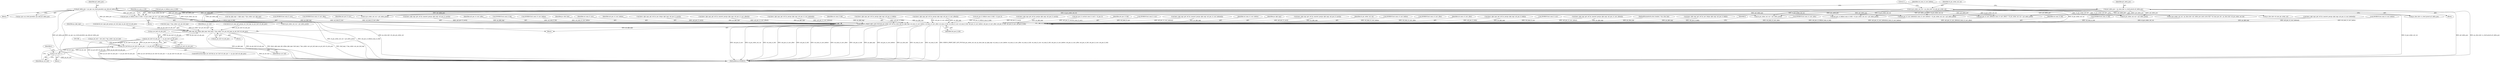 digraph "0_Android_913d9e8d93d6b81bb8eac3fc2c1426651f5b259d_0@integer" {
"1000299" [label="(Call,ai4_poc_st_foll[u4_num_st_foll] = i4_pic_order_cnt_val + pi2_delta_poc[i])"];
"1000177" [label="(Call,i4_pic_order_cnt_val = ps_slice_hdr->i4_abs_pic_order_cnt)"];
"1000258" [label="(Call,pi2_delta_poc = ps_slice_hdr->s_stref_picset.ai2_delta_poc)"];
"1000221" [label="(Call,pi2_delta_poc = ps_sps->as_stref_picset[st_rps_idx].ai2_delta_poc)"];
"1001190" [label="(Call,DEBUG_PRINT_REF_LIST_POCS(i4_pic_order_cnt_val, ps_slice_hdr, ps_dpb_mgr, u4_num_st_curr_before, u4_num_st_curr_after, u4_num_st_foll, u4_num_lt_curr, u4_num_lt_foll, ai4_poc_st_curr_before, ai4_poc_st_curr_after, ai4_poc_st_foll, ai4_poc_lt_curr, ai4_poc_lt_foll))"];
"1001246" [label="(Call,ihevc_dpb_mgr_del_ref(ps_dpb_mgr, (buf_mgr_t *)ps_codec->pv_pic_buf_mgr, ps_pic_buf->i4_abs_poc))"];
"1001276" [label="(Call,ps_mv_buf->i4_abs_poc == ps_pic_buf->i4_abs_poc)"];
"1001274" [label="(Call,ps_mv_buf && ps_mv_buf->i4_abs_poc == ps_pic_buf->i4_abs_poc)"];
"1001293" [label="(Call,ps_mv_buf++)"];
"1000573" [label="(Call,ihevc_dpb_mgr_get_ref_by_poc_lsb(ps_dpb_mgr, ai4_poc_lt_foll[i]))"];
"1001206" [label="(Identifier,i)"];
"1001294" [label="(Identifier,ps_mv_buf)"];
"1001274" [label="(Call,ps_mv_buf && ps_mv_buf->i4_abs_poc == ps_pic_buf->i4_abs_poc)"];
"1000259" [label="(Identifier,pi2_delta_poc)"];
"1000993" [label="(Call,(WORD32)u4_num_st_curr_after)"];
"1001196" [label="(Identifier,u4_num_st_foll)"];
"1000687" [label="(Call,(WORD32)u4_num_st_foll)"];
"1000334" [label="(Call,i4_pic_order_cnt_val + pi2_delta_poc[i])"];
"1000177" [label="(Call,i4_pic_order_cnt_val = ps_slice_hdr->i4_abs_pic_order_cnt)"];
"1001246" [label="(Call,ihevc_dpb_mgr_del_ref(ps_dpb_mgr, (buf_mgr_t *)ps_codec->pv_pic_buf_mgr, ps_pic_buf->i4_abs_poc))"];
"1000290" [label="(Call,i4_pic_order_cnt_val + pi2_delta_poc[i])"];
"1001058" [label="(Call,ihevc_dpb_mgr_get_ref_by_nearest_poc(ps_dpb_mgr, ai4_poc_st_curr_before[i]))"];
"1001247" [label="(Identifier,ps_dpb_mgr)"];
"1000392" [label="(Call,i4_pic_order_cnt_val - ps_slice_hdr->ai1_delta_poc_msb_cycle_lt[i] * u4_max_poc_lsb - ps_slice_hdr->i4_pic_order_cnt_lsb)"];
"1000621" [label="(Call,(WORD32)u4_num_st_curr_before)"];
"1000124" [label="(Call,*ps_dpb_mgr = (dpb_mgr_t *)ps_codec->pv_dpb_mgr)"];
"1000842" [label="(Call,(WORD32)u4_num_lt_curr)"];
"1001275" [label="(Identifier,ps_mv_buf)"];
"1000800" [label="(Call,(WORD32)u4_num_st_curr_after)"];
"1000300" [label="(Call,ai4_poc_st_foll[u4_num_st_foll])"];
"1001202" [label="(Identifier,ai4_poc_lt_curr)"];
"1000865" [label="(Call,ihevc_dpb_mgr_get_ref_by_nearest_poc(ps_dpb_mgr, ai4_poc_lt_curr[i]))"];
"1001200" [label="(Identifier,ai4_poc_st_curr_after)"];
"1000941" [label="(Call,ihevcd_mv_mgr_get_poc(ps_mv_buf_mgr, ps_pic_buf->i4_abs_poc))"];
"1000558" [label="(Call,(WORD32)u4_num_lt_foll)"];
"1000758" [label="(Call,(WORD32)u4_num_st_curr_before)"];
"1001192" [label="(Identifier,ps_slice_hdr)"];
"1001197" [label="(Identifier,u4_num_lt_curr)"];
"1001199" [label="(Identifier,ai4_poc_st_curr_before)"];
"1000510" [label="(Call,ihevc_dpb_mgr_get_ref_by_poc_lsb(ps_dpb_mgr, ai4_poc_lt_curr[i]))"];
"1000823" [label="(Call,ihevc_dpb_mgr_get_ref_by_nearest_poc(ps_dpb_mgr, ai4_poc_st_curr_after[i]))"];
"1000299" [label="(Call,ai4_poc_st_foll[u4_num_st_foll] = i4_pic_order_cnt_val + pi2_delta_poc[i])"];
"1001280" [label="(Call,ps_pic_buf->i4_abs_poc)"];
"1000629" [label="(Call,ihevc_dpb_mgr_get_ref_by_poc(ps_dpb_mgr, ai4_poc_st_curr_before[i]))"];
"1000222" [label="(Identifier,pi2_delta_poc)"];
"1001203" [label="(Identifier,ai4_poc_lt_foll)"];
"1000221" [label="(Call,pi2_delta_poc = ps_sps->as_stref_picset[st_rps_idx].ai2_delta_poc)"];
"1001272" [label="(Block,)"];
"1001198" [label="(Identifier,u4_num_lt_foll)"];
"1000695" [label="(Call,ihevc_dpb_mgr_get_ref_by_poc(ps_dpb_mgr, ai4_poc_st_foll[i]))"];
"1000662" [label="(Call,ihevc_dpb_mgr_get_ref_by_poc(ps_dpb_mgr, ai4_poc_st_curr_after[i]))"];
"1000430" [label="(Call,ai4_poc_lt_foll[u4_num_lt_foll] = i4_poc_lt)"];
"1000188" [label="(Block,)"];
"1001248" [label="(Call,(buf_mgr_t *)ps_codec->pv_pic_buf_mgr)"];
"1000533" [label="(Call,ihevc_dpb_mgr_get_ref_by_poc(ps_dpb_mgr, ai4_poc_lt_curr[i]))"];
"1000330" [label="(Call,ai4_poc_st_curr_after[u4_num_st_curr_after] = i4_pic_order_cnt_val + pi2_delta_poc[i])"];
"1001253" [label="(Call,ps_pic_buf->i4_abs_poc)"];
"1000298" [label="(Block,)"];
"1001256" [label="(Call,ps_mv_buf = (mv_buf_t *)ps_codec->ps_mv_buf)"];
"1001234" [label="(Block,)"];
"1001277" [label="(Call,ps_mv_buf->i4_abs_poc)"];
"1001190" [label="(Call,DEBUG_PRINT_REF_LIST_POCS(i4_pic_order_cnt_val, ps_slice_hdr, ps_dpb_mgr, u4_num_st_curr_before, u4_num_st_curr_after, u4_num_st_foll, u4_num_lt_curr, u4_num_lt_foll, ai4_poc_st_curr_before, ai4_poc_st_curr_after, ai4_poc_st_foll, ai4_poc_lt_curr, ai4_poc_lt_foll))"];
"1000412" [label="(Call,ai4_poc_lt_curr[u4_num_lt_curr] = i4_poc_lt)"];
"1001201" [label="(Identifier,ai4_poc_st_foll)"];
"1000231" [label="(Block,)"];
"1000343" [label="(Call,ai4_poc_st_foll[u4_num_st_foll] = i4_pic_order_cnt_val + pi2_delta_poc[i])"];
"1000286" [label="(Call,ai4_poc_st_curr_before[u4_num_st_curr_before] = i4_pic_order_cnt_val + pi2_delta_poc[i])"];
"1000495" [label="(Call,(WORD32)u4_num_lt_curr)"];
"1000347" [label="(Call,i4_pic_order_cnt_val + pi2_delta_poc[i])"];
"1000781" [label="(Call,ihevc_dpb_mgr_get_ref_by_nearest_poc(ps_dpb_mgr, ai4_poc_st_curr_before[i]))"];
"1001194" [label="(Identifier,u4_num_st_curr_before)"];
"1001257" [label="(Identifier,ps_mv_buf)"];
"1000260" [label="(Call,ps_slice_hdr->s_stref_picset.ai2_delta_poc)"];
"1000309" [label="(Identifier,u4_num_st_foll)"];
"1001193" [label="(Identifier,ps_dpb_mgr)"];
"1001100" [label="(Call,ihevc_dpb_mgr_get_ref_by_nearest_poc(ps_dpb_mgr, ai4_poc_lt_curr[i]))"];
"1000112" [label="(Block,)"];
"1001276" [label="(Call,ps_mv_buf->i4_abs_poc == ps_pic_buf->i4_abs_poc)"];
"1001271" [label="(Identifier,i)"];
"1000179" [label="(Call,ps_slice_hdr->i4_abs_pic_order_cnt)"];
"1001191" [label="(Identifier,i4_pic_order_cnt_val)"];
"1001293" [label="(Call,ps_mv_buf++)"];
"1001035" [label="(Call,(WORD32)u4_num_st_curr_before)"];
"1000654" [label="(Call,(WORD32)u4_num_st_curr_after)"];
"1000178" [label="(Identifier,i4_pic_order_cnt_val)"];
"1001195" [label="(Identifier,u4_num_st_curr_after)"];
"1001273" [label="(ControlStructure,if(ps_mv_buf && ps_mv_buf->i4_abs_poc == ps_pic_buf->i4_abs_poc))"];
"1000596" [label="(Call,ihevc_dpb_mgr_get_ref_by_poc(ps_dpb_mgr, ai4_poc_lt_foll[i]))"];
"1001077" [label="(Call,(WORD32)u4_num_lt_curr)"];
"1000258" [label="(Call,pi2_delta_poc = ps_slice_hdr->s_stref_picset.ai2_delta_poc)"];
"1001016" [label="(Call,ihevc_dpb_mgr_get_ref_by_nearest_poc(ps_dpb_mgr, ai4_poc_st_curr_after[i]))"];
"1000303" [label="(Call,i4_pic_order_cnt_val + pi2_delta_poc[i])"];
"1000266" [label="(Identifier,u4_num_st_curr_before)"];
"1000184" [label="(Literal,1)"];
"1001297" [label="(MethodReturn,WORD32)"];
"1000223" [label="(Call,ps_sps->as_stref_picset[st_rps_idx].ai2_delta_poc)"];
"1001176" [label="(Call,ihevcd_mv_mgr_get_poc(ps_mv_buf_mgr, ps_pic_buf->i4_abs_poc))"];
"1000111" [label="(MethodParameterIn,slice_header_t *ps_slice_hdr)"];
"1000299" -> "1000298"  [label="AST: "];
"1000299" -> "1000303"  [label="CFG: "];
"1000300" -> "1000299"  [label="AST: "];
"1000303" -> "1000299"  [label="AST: "];
"1000309" -> "1000299"  [label="CFG: "];
"1000299" -> "1001297"  [label="DDG: i4_pic_order_cnt_val + pi2_delta_poc[i]"];
"1000299" -> "1001297"  [label="DDG: ai4_poc_st_foll[u4_num_st_foll]"];
"1000177" -> "1000299"  [label="DDG: i4_pic_order_cnt_val"];
"1000258" -> "1000299"  [label="DDG: pi2_delta_poc"];
"1000221" -> "1000299"  [label="DDG: pi2_delta_poc"];
"1000299" -> "1001190"  [label="DDG: ai4_poc_st_foll[u4_num_st_foll]"];
"1000177" -> "1000112"  [label="AST: "];
"1000177" -> "1000179"  [label="CFG: "];
"1000178" -> "1000177"  [label="AST: "];
"1000179" -> "1000177"  [label="AST: "];
"1000184" -> "1000177"  [label="CFG: "];
"1000177" -> "1001297"  [label="DDG: i4_pic_order_cnt_val"];
"1000177" -> "1001297"  [label="DDG: ps_slice_hdr->i4_abs_pic_order_cnt"];
"1000177" -> "1000286"  [label="DDG: i4_pic_order_cnt_val"];
"1000177" -> "1000290"  [label="DDG: i4_pic_order_cnt_val"];
"1000177" -> "1000303"  [label="DDG: i4_pic_order_cnt_val"];
"1000177" -> "1000330"  [label="DDG: i4_pic_order_cnt_val"];
"1000177" -> "1000334"  [label="DDG: i4_pic_order_cnt_val"];
"1000177" -> "1000343"  [label="DDG: i4_pic_order_cnt_val"];
"1000177" -> "1000347"  [label="DDG: i4_pic_order_cnt_val"];
"1000177" -> "1000392"  [label="DDG: i4_pic_order_cnt_val"];
"1000177" -> "1001190"  [label="DDG: i4_pic_order_cnt_val"];
"1000258" -> "1000231"  [label="AST: "];
"1000258" -> "1000260"  [label="CFG: "];
"1000259" -> "1000258"  [label="AST: "];
"1000260" -> "1000258"  [label="AST: "];
"1000266" -> "1000258"  [label="CFG: "];
"1000258" -> "1001297"  [label="DDG: pi2_delta_poc"];
"1000258" -> "1001297"  [label="DDG: ps_slice_hdr->s_stref_picset.ai2_delta_poc"];
"1000258" -> "1000286"  [label="DDG: pi2_delta_poc"];
"1000258" -> "1000290"  [label="DDG: pi2_delta_poc"];
"1000258" -> "1000303"  [label="DDG: pi2_delta_poc"];
"1000258" -> "1000330"  [label="DDG: pi2_delta_poc"];
"1000258" -> "1000334"  [label="DDG: pi2_delta_poc"];
"1000258" -> "1000343"  [label="DDG: pi2_delta_poc"];
"1000258" -> "1000347"  [label="DDG: pi2_delta_poc"];
"1000221" -> "1000188"  [label="AST: "];
"1000221" -> "1000223"  [label="CFG: "];
"1000222" -> "1000221"  [label="AST: "];
"1000223" -> "1000221"  [label="AST: "];
"1000266" -> "1000221"  [label="CFG: "];
"1000221" -> "1001297"  [label="DDG: ps_sps->as_stref_picset[st_rps_idx].ai2_delta_poc"];
"1000221" -> "1001297"  [label="DDG: pi2_delta_poc"];
"1000221" -> "1000286"  [label="DDG: pi2_delta_poc"];
"1000221" -> "1000290"  [label="DDG: pi2_delta_poc"];
"1000221" -> "1000303"  [label="DDG: pi2_delta_poc"];
"1000221" -> "1000330"  [label="DDG: pi2_delta_poc"];
"1000221" -> "1000334"  [label="DDG: pi2_delta_poc"];
"1000221" -> "1000343"  [label="DDG: pi2_delta_poc"];
"1000221" -> "1000347"  [label="DDG: pi2_delta_poc"];
"1001190" -> "1000112"  [label="AST: "];
"1001190" -> "1001203"  [label="CFG: "];
"1001191" -> "1001190"  [label="AST: "];
"1001192" -> "1001190"  [label="AST: "];
"1001193" -> "1001190"  [label="AST: "];
"1001194" -> "1001190"  [label="AST: "];
"1001195" -> "1001190"  [label="AST: "];
"1001196" -> "1001190"  [label="AST: "];
"1001197" -> "1001190"  [label="AST: "];
"1001198" -> "1001190"  [label="AST: "];
"1001199" -> "1001190"  [label="AST: "];
"1001200" -> "1001190"  [label="AST: "];
"1001201" -> "1001190"  [label="AST: "];
"1001202" -> "1001190"  [label="AST: "];
"1001203" -> "1001190"  [label="AST: "];
"1001206" -> "1001190"  [label="CFG: "];
"1001190" -> "1001297"  [label="DDG: ai4_poc_st_curr_before"];
"1001190" -> "1001297"  [label="DDG: ps_slice_hdr"];
"1001190" -> "1001297"  [label="DDG: u4_num_lt_curr"];
"1001190" -> "1001297"  [label="DDG: u4_num_lt_foll"];
"1001190" -> "1001297"  [label="DDG: DEBUG_PRINT_REF_LIST_POCS(i4_pic_order_cnt_val, ps_slice_hdr, ps_dpb_mgr, u4_num_st_curr_before, u4_num_st_curr_after, u4_num_st_foll, u4_num_lt_curr, u4_num_lt_foll, ai4_poc_st_curr_before, ai4_poc_st_curr_after, ai4_poc_st_foll, ai4_poc_lt_curr, ai4_poc_lt_foll)"];
"1001190" -> "1001297"  [label="DDG: ai4_poc_lt_curr"];
"1001190" -> "1001297"  [label="DDG: i4_pic_order_cnt_val"];
"1001190" -> "1001297"  [label="DDG: u4_num_st_foll"];
"1001190" -> "1001297"  [label="DDG: ai4_poc_st_curr_after"];
"1001190" -> "1001297"  [label="DDG: ai4_poc_lt_foll"];
"1001190" -> "1001297"  [label="DDG: u4_num_st_curr_before"];
"1001190" -> "1001297"  [label="DDG: u4_num_st_curr_after"];
"1001190" -> "1001297"  [label="DDG: ai4_poc_st_foll"];
"1001190" -> "1001297"  [label="DDG: ps_dpb_mgr"];
"1000392" -> "1001190"  [label="DDG: i4_pic_order_cnt_val"];
"1000111" -> "1001190"  [label="DDG: ps_slice_hdr"];
"1000629" -> "1001190"  [label="DDG: ps_dpb_mgr"];
"1000629" -> "1001190"  [label="DDG: ai4_poc_st_curr_before[i]"];
"1000865" -> "1001190"  [label="DDG: ps_dpb_mgr"];
"1000865" -> "1001190"  [label="DDG: ai4_poc_lt_curr[i]"];
"1000695" -> "1001190"  [label="DDG: ps_dpb_mgr"];
"1000695" -> "1001190"  [label="DDG: ai4_poc_st_foll[i]"];
"1000596" -> "1001190"  [label="DDG: ps_dpb_mgr"];
"1000596" -> "1001190"  [label="DDG: ai4_poc_lt_foll[i]"];
"1000823" -> "1001190"  [label="DDG: ps_dpb_mgr"];
"1000823" -> "1001190"  [label="DDG: ai4_poc_st_curr_after[i]"];
"1000510" -> "1001190"  [label="DDG: ps_dpb_mgr"];
"1000510" -> "1001190"  [label="DDG: ai4_poc_lt_curr[i]"];
"1000781" -> "1001190"  [label="DDG: ps_dpb_mgr"];
"1000781" -> "1001190"  [label="DDG: ai4_poc_st_curr_before[i]"];
"1000573" -> "1001190"  [label="DDG: ps_dpb_mgr"];
"1000573" -> "1001190"  [label="DDG: ai4_poc_lt_foll[i]"];
"1000533" -> "1001190"  [label="DDG: ps_dpb_mgr"];
"1000533" -> "1001190"  [label="DDG: ai4_poc_lt_curr[i]"];
"1001100" -> "1001190"  [label="DDG: ps_dpb_mgr"];
"1001100" -> "1001190"  [label="DDG: ai4_poc_lt_curr[i]"];
"1001058" -> "1001190"  [label="DDG: ps_dpb_mgr"];
"1001058" -> "1001190"  [label="DDG: ai4_poc_st_curr_before[i]"];
"1001016" -> "1001190"  [label="DDG: ps_dpb_mgr"];
"1001016" -> "1001190"  [label="DDG: ai4_poc_st_curr_after[i]"];
"1000124" -> "1001190"  [label="DDG: ps_dpb_mgr"];
"1000662" -> "1001190"  [label="DDG: ps_dpb_mgr"];
"1000662" -> "1001190"  [label="DDG: ai4_poc_st_curr_after[i]"];
"1000621" -> "1001190"  [label="DDG: u4_num_st_curr_before"];
"1000758" -> "1001190"  [label="DDG: u4_num_st_curr_before"];
"1001035" -> "1001190"  [label="DDG: u4_num_st_curr_before"];
"1000654" -> "1001190"  [label="DDG: u4_num_st_curr_after"];
"1000800" -> "1001190"  [label="DDG: u4_num_st_curr_after"];
"1000993" -> "1001190"  [label="DDG: u4_num_st_curr_after"];
"1000687" -> "1001190"  [label="DDG: u4_num_st_foll"];
"1000842" -> "1001190"  [label="DDG: u4_num_lt_curr"];
"1000495" -> "1001190"  [label="DDG: u4_num_lt_curr"];
"1001077" -> "1001190"  [label="DDG: u4_num_lt_curr"];
"1000558" -> "1001190"  [label="DDG: u4_num_lt_foll"];
"1000286" -> "1001190"  [label="DDG: ai4_poc_st_curr_before[u4_num_st_curr_before]"];
"1000330" -> "1001190"  [label="DDG: ai4_poc_st_curr_after[u4_num_st_curr_after]"];
"1000343" -> "1001190"  [label="DDG: ai4_poc_st_foll[u4_num_st_foll]"];
"1000412" -> "1001190"  [label="DDG: ai4_poc_lt_curr[u4_num_lt_curr]"];
"1000430" -> "1001190"  [label="DDG: ai4_poc_lt_foll[u4_num_lt_foll]"];
"1001190" -> "1001246"  [label="DDG: ps_dpb_mgr"];
"1001246" -> "1001234"  [label="AST: "];
"1001246" -> "1001253"  [label="CFG: "];
"1001247" -> "1001246"  [label="AST: "];
"1001248" -> "1001246"  [label="AST: "];
"1001253" -> "1001246"  [label="AST: "];
"1001257" -> "1001246"  [label="CFG: "];
"1001246" -> "1001297"  [label="DDG: ps_dpb_mgr"];
"1001246" -> "1001297"  [label="DDG: ps_pic_buf->i4_abs_poc"];
"1001246" -> "1001297"  [label="DDG: ihevc_dpb_mgr_del_ref(ps_dpb_mgr, (buf_mgr_t *)ps_codec->pv_pic_buf_mgr, ps_pic_buf->i4_abs_poc)"];
"1001246" -> "1001297"  [label="DDG: (buf_mgr_t *)ps_codec->pv_pic_buf_mgr"];
"1001248" -> "1001246"  [label="DDG: ps_codec->pv_pic_buf_mgr"];
"1001276" -> "1001246"  [label="DDG: ps_pic_buf->i4_abs_poc"];
"1001176" -> "1001246"  [label="DDG: ps_pic_buf->i4_abs_poc"];
"1000941" -> "1001246"  [label="DDG: ps_pic_buf->i4_abs_poc"];
"1001246" -> "1001276"  [label="DDG: ps_pic_buf->i4_abs_poc"];
"1001276" -> "1001274"  [label="AST: "];
"1001276" -> "1001280"  [label="CFG: "];
"1001277" -> "1001276"  [label="AST: "];
"1001280" -> "1001276"  [label="AST: "];
"1001274" -> "1001276"  [label="CFG: "];
"1001276" -> "1001297"  [label="DDG: ps_pic_buf->i4_abs_poc"];
"1001276" -> "1001297"  [label="DDG: ps_mv_buf->i4_abs_poc"];
"1001276" -> "1001274"  [label="DDG: ps_mv_buf->i4_abs_poc"];
"1001276" -> "1001274"  [label="DDG: ps_pic_buf->i4_abs_poc"];
"1001274" -> "1001273"  [label="AST: "];
"1001274" -> "1001275"  [label="CFG: "];
"1001275" -> "1001274"  [label="AST: "];
"1001286" -> "1001274"  [label="CFG: "];
"1001294" -> "1001274"  [label="CFG: "];
"1001274" -> "1001297"  [label="DDG: ps_mv_buf"];
"1001274" -> "1001297"  [label="DDG: ps_mv_buf->i4_abs_poc == ps_pic_buf->i4_abs_poc"];
"1001274" -> "1001297"  [label="DDG: ps_mv_buf && ps_mv_buf->i4_abs_poc == ps_pic_buf->i4_abs_poc"];
"1001256" -> "1001274"  [label="DDG: ps_mv_buf"];
"1001293" -> "1001274"  [label="DDG: ps_mv_buf"];
"1001274" -> "1001293"  [label="DDG: ps_mv_buf"];
"1001293" -> "1001272"  [label="AST: "];
"1001293" -> "1001294"  [label="CFG: "];
"1001294" -> "1001293"  [label="AST: "];
"1001271" -> "1001293"  [label="CFG: "];
"1001293" -> "1001297"  [label="DDG: ps_mv_buf"];
}
